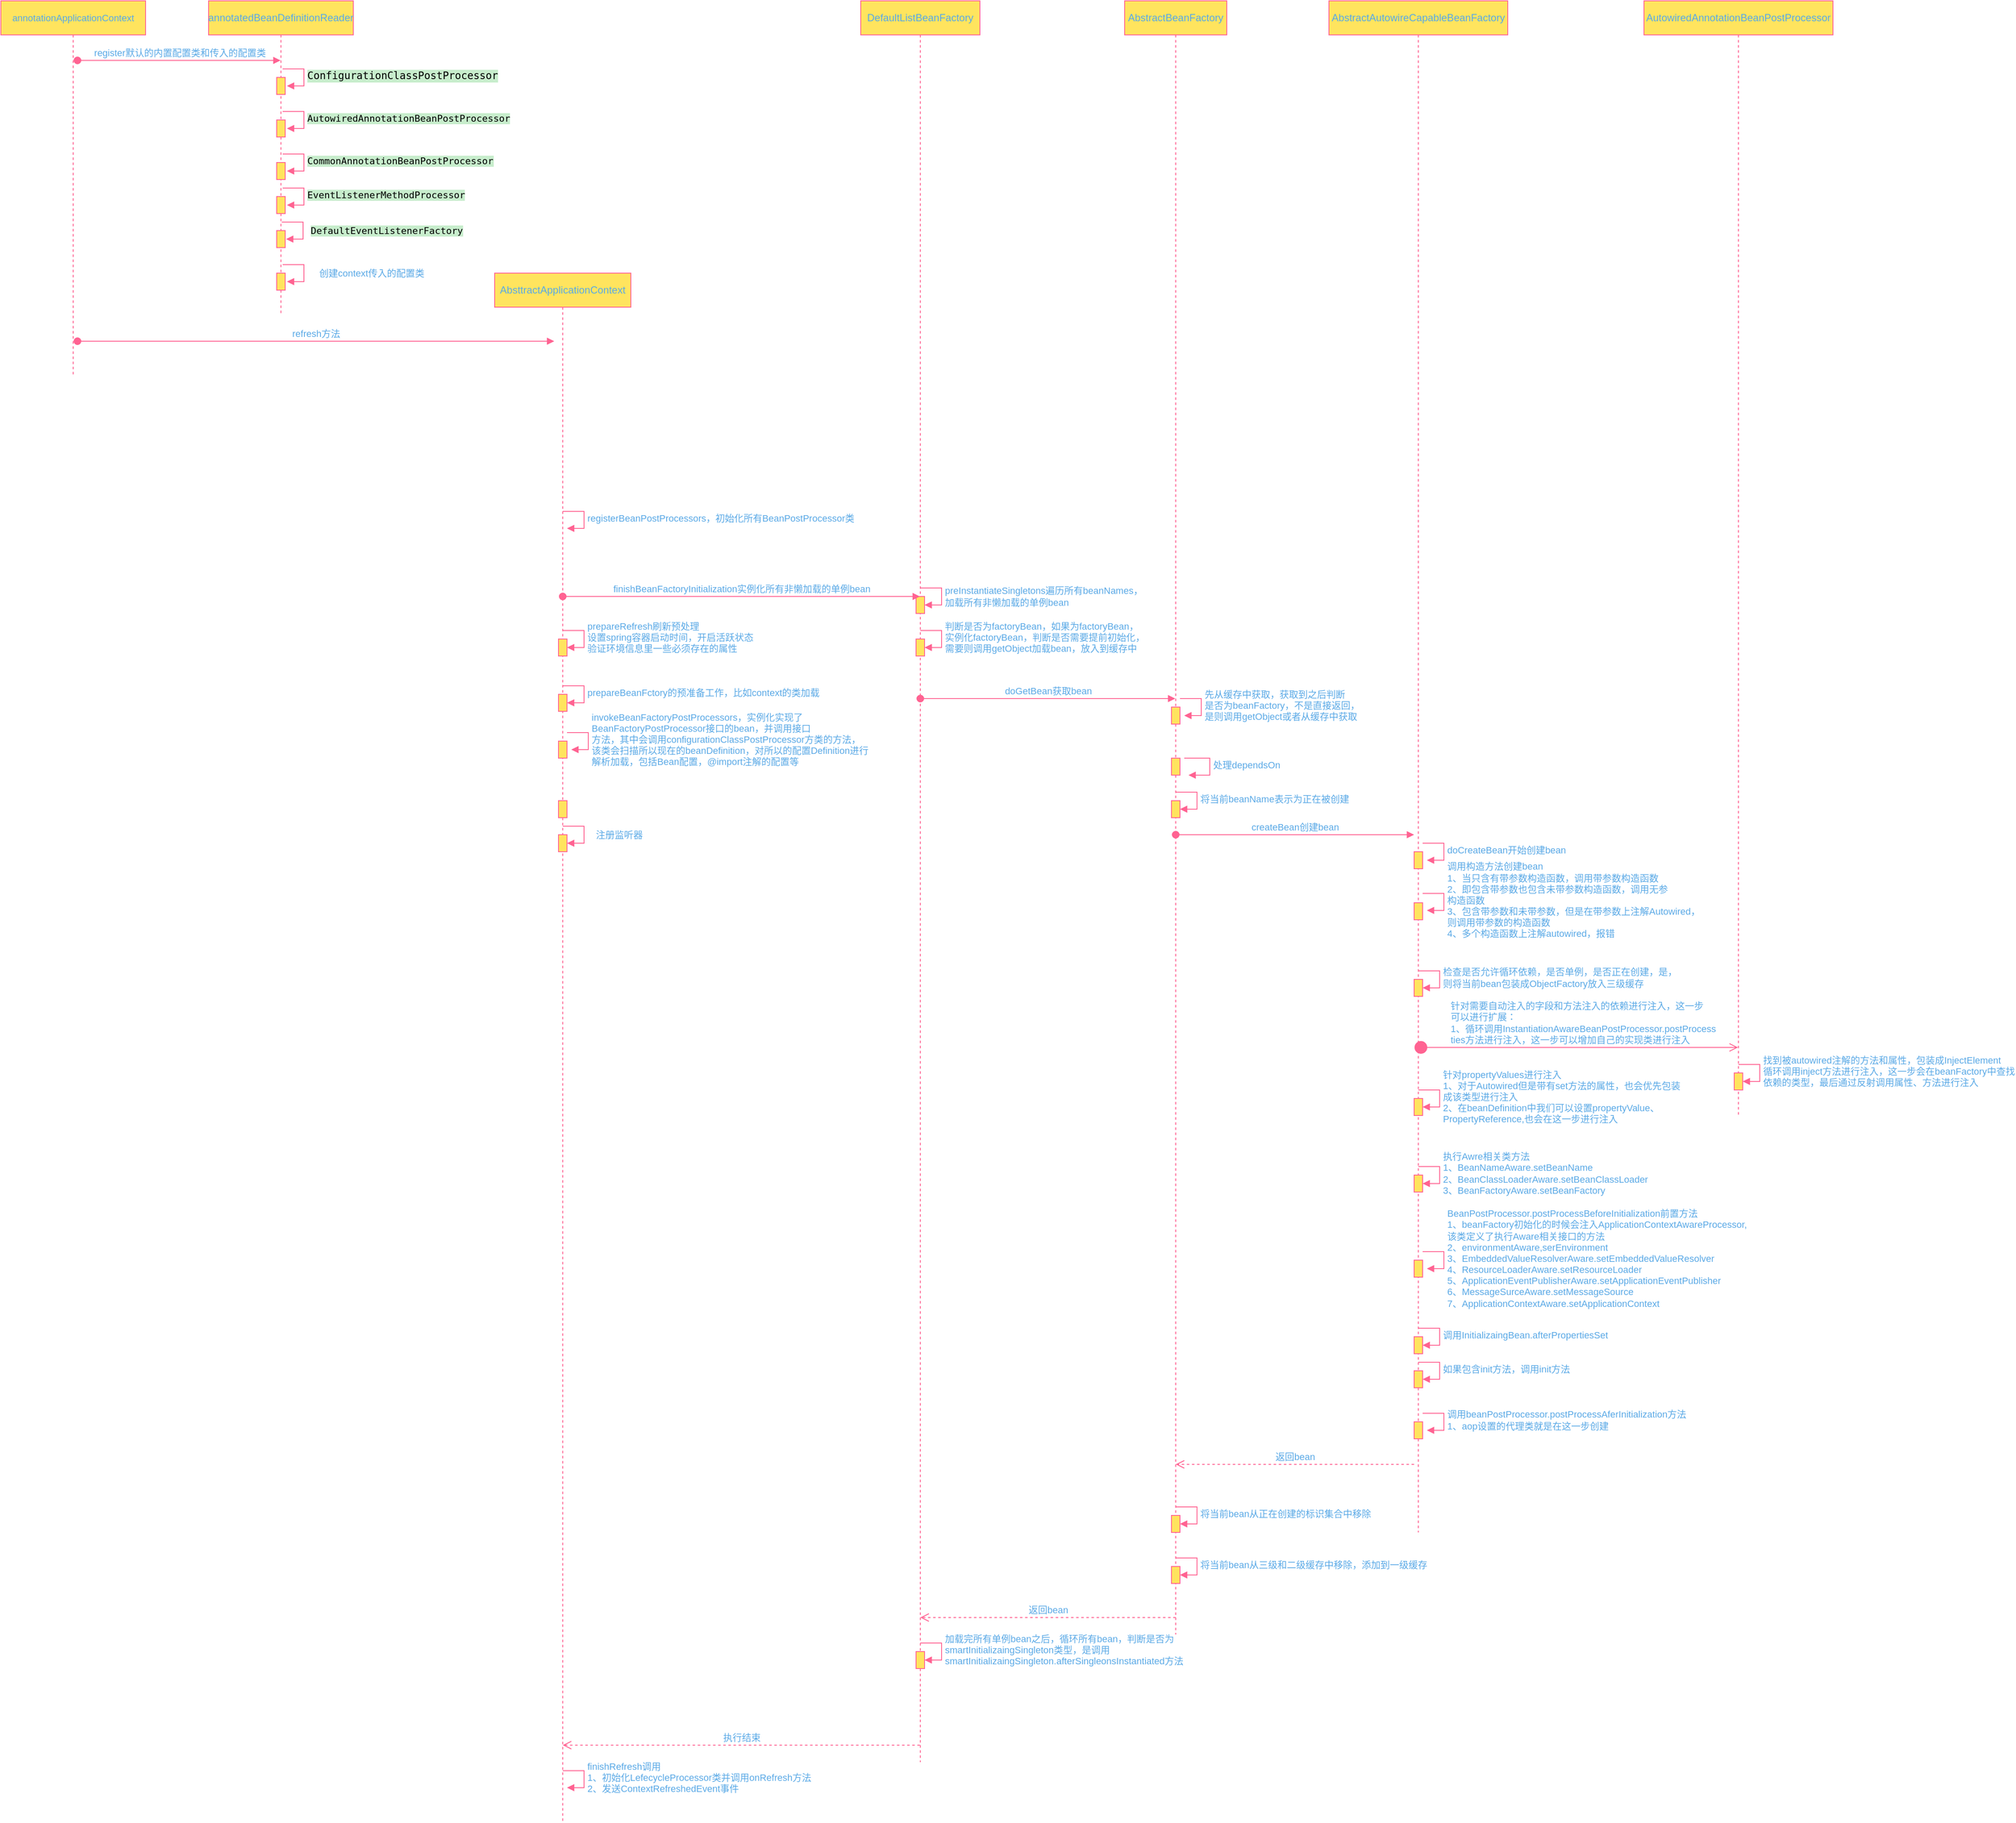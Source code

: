 <mxfile version="13.6.0" type="github">
  <diagram id="jD7jVm_kFhbCNpo8MqzH" name="Page-1">
    <mxGraphModel dx="946" dy="614" grid="1" gridSize="10" guides="1" tooltips="1" connect="1" arrows="1" fold="1" page="1" pageScale="1" pageWidth="827" pageHeight="1169" math="0" shadow="0">
      <root>
        <mxCell id="0" />
        <mxCell id="1" parent="0" />
        <mxCell id="nHzR_UdeMCzrL-gVibLt-6" value="&lt;span style=&quot;font-size: 11px&quot;&gt;annotationApplicationContext&lt;/span&gt;" style="shape=umlLifeline;perimeter=lifelinePerimeter;whiteSpace=wrap;html=1;container=1;collapsible=0;recursiveResize=0;outlineConnect=0;rounded=0;sketch=0;fillColor=#FFE45E;strokeColor=#FF6392;fontColor=#5AA9E6;" vertex="1" parent="1">
          <mxGeometry x="70" y="100" width="170" height="440" as="geometry" />
        </mxCell>
        <mxCell id="nHzR_UdeMCzrL-gVibLt-13" value="&lt;span style=&quot;text-align: left&quot;&gt;register默认的内置配置类和传入的配置类&lt;/span&gt;" style="html=1;verticalAlign=bottom;startArrow=oval;startFill=1;endArrow=block;startSize=8;strokeColor=#FF6392;fillColor=#FFE45E;fontColor=#5AA9E6;" edge="1" parent="nHzR_UdeMCzrL-gVibLt-6" target="nHzR_UdeMCzrL-gVibLt-10">
          <mxGeometry width="60" relative="1" as="geometry">
            <mxPoint x="90" y="70" as="sourcePoint" />
            <mxPoint x="150" y="70" as="targetPoint" />
          </mxGeometry>
        </mxCell>
        <mxCell id="nHzR_UdeMCzrL-gVibLt-10" value="annotatedBeanDefinitionReader" style="shape=umlLifeline;perimeter=lifelinePerimeter;whiteSpace=wrap;html=1;container=1;collapsible=0;recursiveResize=0;outlineConnect=0;rounded=0;sketch=0;strokeColor=#FF6392;fillColor=#FFE45E;fontColor=#5AA9E6;" vertex="1" parent="1">
          <mxGeometry x="314" y="100" width="170" height="370" as="geometry" />
        </mxCell>
        <mxCell id="nHzR_UdeMCzrL-gVibLt-27" value="&lt;pre style=&quot;background-color: rgb(199 , 237 , 204) ; color: rgb(0 , 0 , 0) ; font-family: &amp;#34;jetbrains mono&amp;#34; , monospace&quot;&gt;EventListenerMethodProcessor&lt;/pre&gt;" style="edgeStyle=orthogonalEdgeStyle;html=1;align=left;spacingLeft=2;endArrow=block;rounded=0;entryX=1;entryY=0;strokeColor=#FF6392;fillColor=#FFE45E;fontColor=#5AA9E6;" edge="1" parent="nHzR_UdeMCzrL-gVibLt-10">
          <mxGeometry relative="1" as="geometry">
            <mxPoint x="87" y="220" as="sourcePoint" />
            <Array as="points">
              <mxPoint x="112" y="220" />
            </Array>
            <mxPoint x="92" y="240" as="targetPoint" />
          </mxGeometry>
        </mxCell>
        <mxCell id="nHzR_UdeMCzrL-gVibLt-31" value="&lt;pre style=&quot;background-color: rgb(199 , 237 , 204) ; color: rgb(0 , 0 , 0) ; font-family: &amp;#34;jetbrains mono&amp;#34; , monospace&quot;&gt;DefaultEventListenerFactory&lt;/pre&gt;" style="edgeStyle=orthogonalEdgeStyle;html=1;align=left;spacingLeft=2;endArrow=block;rounded=0;entryX=1;entryY=0;strokeColor=#FF6392;fillColor=#FFE45E;fontColor=#5AA9E6;" edge="1" parent="nHzR_UdeMCzrL-gVibLt-10">
          <mxGeometry x="0.077" y="5" relative="1" as="geometry">
            <mxPoint x="86" y="260" as="sourcePoint" />
            <Array as="points">
              <mxPoint x="111" y="260" />
            </Array>
            <mxPoint x="91" y="280" as="targetPoint" />
            <mxPoint as="offset" />
          </mxGeometry>
        </mxCell>
        <mxCell id="nHzR_UdeMCzrL-gVibLt-35" value="创建context传入的配置类" style="edgeStyle=orthogonalEdgeStyle;html=1;align=left;spacingLeft=2;endArrow=block;rounded=0;entryX=1;entryY=0;strokeColor=#FF6392;fillColor=#FFE45E;fontColor=#5AA9E6;" edge="1" parent="nHzR_UdeMCzrL-gVibLt-10">
          <mxGeometry x="0.385" y="-17" relative="1" as="geometry">
            <mxPoint x="87" y="310" as="sourcePoint" />
            <Array as="points">
              <mxPoint x="112" y="310" />
            </Array>
            <mxPoint x="92" y="330" as="targetPoint" />
            <mxPoint x="14" y="7" as="offset" />
          </mxGeometry>
        </mxCell>
        <mxCell id="nHzR_UdeMCzrL-gVibLt-69" value="" style="html=1;points=[];perimeter=orthogonalPerimeter;rounded=0;sketch=0;strokeColor=#FF6392;fillColor=#FFE45E;fontColor=#5AA9E6;" vertex="1" parent="nHzR_UdeMCzrL-gVibLt-10">
          <mxGeometry x="80" y="320" width="10" height="20" as="geometry" />
        </mxCell>
        <mxCell id="nHzR_UdeMCzrL-gVibLt-70" value="" style="html=1;points=[];perimeter=orthogonalPerimeter;rounded=0;sketch=0;strokeColor=#FF6392;fillColor=#FFE45E;fontColor=#5AA9E6;" vertex="1" parent="nHzR_UdeMCzrL-gVibLt-10">
          <mxGeometry x="80" y="270" width="10" height="20" as="geometry" />
        </mxCell>
        <mxCell id="nHzR_UdeMCzrL-gVibLt-71" value="" style="html=1;points=[];perimeter=orthogonalPerimeter;rounded=0;sketch=0;strokeColor=#FF6392;fillColor=#FFE45E;fontColor=#5AA9E6;" vertex="1" parent="nHzR_UdeMCzrL-gVibLt-10">
          <mxGeometry x="80" y="230" width="10" height="20" as="geometry" />
        </mxCell>
        <mxCell id="nHzR_UdeMCzrL-gVibLt-72" value="" style="html=1;points=[];perimeter=orthogonalPerimeter;rounded=0;sketch=0;strokeColor=#FF6392;fillColor=#FFE45E;fontColor=#5AA9E6;" vertex="1" parent="nHzR_UdeMCzrL-gVibLt-10">
          <mxGeometry x="80" y="190" width="10" height="20" as="geometry" />
        </mxCell>
        <mxCell id="nHzR_UdeMCzrL-gVibLt-73" value="" style="html=1;points=[];perimeter=orthogonalPerimeter;rounded=0;sketch=0;strokeColor=#FF6392;fillColor=#FFE45E;fontColor=#5AA9E6;" vertex="1" parent="nHzR_UdeMCzrL-gVibLt-10">
          <mxGeometry x="80" y="140" width="10" height="20" as="geometry" />
        </mxCell>
        <mxCell id="nHzR_UdeMCzrL-gVibLt-74" value="" style="html=1;points=[];perimeter=orthogonalPerimeter;rounded=0;sketch=0;strokeColor=#FF6392;fillColor=#FFE45E;fontColor=#5AA9E6;" vertex="1" parent="nHzR_UdeMCzrL-gVibLt-10">
          <mxGeometry x="80" y="90" width="10" height="20" as="geometry" />
        </mxCell>
        <mxCell id="nHzR_UdeMCzrL-gVibLt-19" value="&lt;pre style=&quot;background-color: rgb(199 , 237 , 204) ; color: rgb(0 , 0 , 0) ; font-family: &amp;#34;jetbrains mono&amp;#34; , monospace&quot;&gt;&lt;font style=&quot;font-size: 12px&quot;&gt;ConfigurationClassPostProcessor&lt;/font&gt;&lt;/pre&gt;" style="edgeStyle=orthogonalEdgeStyle;html=1;align=left;spacingLeft=2;endArrow=block;rounded=0;entryX=1;entryY=0;strokeColor=#FF6392;fillColor=#FFE45E;fontColor=#5AA9E6;" edge="1" parent="1">
          <mxGeometry relative="1" as="geometry">
            <mxPoint x="401" y="180" as="sourcePoint" />
            <Array as="points">
              <mxPoint x="426" y="180" />
            </Array>
            <mxPoint x="406" y="200" as="targetPoint" />
          </mxGeometry>
        </mxCell>
        <mxCell id="nHzR_UdeMCzrL-gVibLt-23" value="&lt;pre style=&quot;background-color: rgb(199 , 237 , 204) ; color: rgb(0 , 0 , 0) ; font-family: &amp;#34;jetbrains mono&amp;#34; , monospace&quot;&gt;AutowiredAnnotationBeanPostProcessor&lt;/pre&gt;" style="edgeStyle=orthogonalEdgeStyle;html=1;align=left;spacingLeft=2;endArrow=block;rounded=0;entryX=1;entryY=0;strokeColor=#FF6392;fillColor=#FFE45E;fontColor=#5AA9E6;" edge="1" parent="1">
          <mxGeometry relative="1" as="geometry">
            <mxPoint x="401" y="230" as="sourcePoint" />
            <Array as="points">
              <mxPoint x="426" y="230" />
            </Array>
            <mxPoint x="406" y="250" as="targetPoint" />
          </mxGeometry>
        </mxCell>
        <mxCell id="nHzR_UdeMCzrL-gVibLt-25" value="&lt;pre style=&quot;background-color: rgb(199 , 237 , 204) ; color: rgb(0 , 0 , 0) ; font-family: &amp;#34;jetbrains mono&amp;#34; , monospace&quot;&gt;CommonAnnotationBeanPostProcessor&lt;/pre&gt;" style="edgeStyle=orthogonalEdgeStyle;html=1;align=left;spacingLeft=2;endArrow=block;rounded=0;entryX=1;entryY=0;strokeColor=#FF6392;fillColor=#FFE45E;fontColor=#5AA9E6;" edge="1" parent="1">
          <mxGeometry relative="1" as="geometry">
            <mxPoint x="401" y="280" as="sourcePoint" />
            <Array as="points">
              <mxPoint x="426" y="280" />
            </Array>
            <mxPoint x="406" y="300" as="targetPoint" />
          </mxGeometry>
        </mxCell>
        <mxCell id="nHzR_UdeMCzrL-gVibLt-36" value="AbsttractApplicationContext" style="shape=umlLifeline;perimeter=lifelinePerimeter;whiteSpace=wrap;html=1;container=1;collapsible=0;recursiveResize=0;outlineConnect=0;rounded=0;sketch=0;strokeColor=#FF6392;fillColor=#FFE45E;fontColor=#5AA9E6;" vertex="1" parent="1">
          <mxGeometry x="650" y="420" width="160" height="1820" as="geometry" />
        </mxCell>
        <mxCell id="nHzR_UdeMCzrL-gVibLt-41" value="prepareRefresh刷新预处理&lt;br&gt;设置spring容器启动时间，开启活跃状态&lt;br&gt;验证环境信息里一些必须存在的属性" style="edgeStyle=orthogonalEdgeStyle;html=1;align=left;spacingLeft=2;endArrow=block;rounded=0;entryX=1;entryY=0;strokeColor=#FF6392;fillColor=#FFE45E;fontColor=#5AA9E6;" edge="1" parent="nHzR_UdeMCzrL-gVibLt-36">
          <mxGeometry relative="1" as="geometry">
            <mxPoint x="80" y="420" as="sourcePoint" />
            <Array as="points">
              <mxPoint x="105" y="420" />
            </Array>
            <mxPoint x="85" y="440" as="targetPoint" />
          </mxGeometry>
        </mxCell>
        <mxCell id="nHzR_UdeMCzrL-gVibLt-43" value="prepareBeanFctory的预准备工作，比如context的类加载" style="edgeStyle=orthogonalEdgeStyle;html=1;align=left;spacingLeft=2;endArrow=block;rounded=0;entryX=1;entryY=0;strokeColor=#FF6392;fillColor=#FFE45E;fontColor=#5AA9E6;" edge="1" parent="nHzR_UdeMCzrL-gVibLt-36">
          <mxGeometry relative="1" as="geometry">
            <mxPoint x="80" y="485" as="sourcePoint" />
            <Array as="points">
              <mxPoint x="105" y="485" />
            </Array>
            <mxPoint x="85" y="505" as="targetPoint" />
          </mxGeometry>
        </mxCell>
        <mxCell id="nHzR_UdeMCzrL-gVibLt-47" value="invokeBeanFactoryPostProcessors，实例化实现了&lt;br&gt;BeanFactoryPostProcessor接口的bean，并调用接口&lt;br&gt;方法，其中会调用configurationClassPostProcessor方类的方法，&lt;br&gt;该类会扫描所以现在的beanDefinition，对所以的配置Definition进行&lt;br&gt;解析加载，包括Bean配置，@import注解的配置等" style="edgeStyle=orthogonalEdgeStyle;html=1;align=left;spacingLeft=2;endArrow=block;rounded=0;entryX=1;entryY=0;strokeColor=#FF6392;fillColor=#FFE45E;fontColor=#5AA9E6;" edge="1" parent="nHzR_UdeMCzrL-gVibLt-36">
          <mxGeometry relative="1" as="geometry">
            <mxPoint x="85" y="540" as="sourcePoint" />
            <Array as="points">
              <mxPoint x="110" y="540" />
              <mxPoint x="110" y="560" />
            </Array>
            <mxPoint x="90" y="560" as="targetPoint" />
          </mxGeometry>
        </mxCell>
        <mxCell id="nHzR_UdeMCzrL-gVibLt-51" value="注册监听器" style="edgeStyle=orthogonalEdgeStyle;html=1;align=left;spacingLeft=2;endArrow=block;rounded=0;entryX=1;entryY=0;strokeColor=#FF6392;fillColor=#FFE45E;fontColor=#5AA9E6;" edge="1" parent="nHzR_UdeMCzrL-gVibLt-36">
          <mxGeometry x="0.385" y="-14" relative="1" as="geometry">
            <mxPoint x="80" y="650" as="sourcePoint" />
            <Array as="points">
              <mxPoint x="105" y="650" />
            </Array>
            <mxPoint x="85" y="670" as="targetPoint" />
            <mxPoint x="10" y="4" as="offset" />
          </mxGeometry>
        </mxCell>
        <mxCell id="nHzR_UdeMCzrL-gVibLt-64" value="" style="html=1;points=[];perimeter=orthogonalPerimeter;rounded=0;sketch=0;strokeColor=#FF6392;fillColor=#FFE45E;fontColor=#5AA9E6;" vertex="1" parent="nHzR_UdeMCzrL-gVibLt-36">
          <mxGeometry x="75" y="660" width="10" height="20" as="geometry" />
        </mxCell>
        <mxCell id="nHzR_UdeMCzrL-gVibLt-65" value="" style="html=1;points=[];perimeter=orthogonalPerimeter;rounded=0;sketch=0;strokeColor=#FF6392;fillColor=#FFE45E;fontColor=#5AA9E6;" vertex="1" parent="nHzR_UdeMCzrL-gVibLt-36">
          <mxGeometry x="75" y="620" width="10" height="20" as="geometry" />
        </mxCell>
        <mxCell id="nHzR_UdeMCzrL-gVibLt-66" value="" style="html=1;points=[];perimeter=orthogonalPerimeter;rounded=0;sketch=0;strokeColor=#FF6392;fillColor=#FFE45E;fontColor=#5AA9E6;" vertex="1" parent="nHzR_UdeMCzrL-gVibLt-36">
          <mxGeometry x="75" y="550" width="10" height="20" as="geometry" />
        </mxCell>
        <mxCell id="nHzR_UdeMCzrL-gVibLt-67" value="" style="html=1;points=[];perimeter=orthogonalPerimeter;rounded=0;sketch=0;strokeColor=#FF6392;fillColor=#FFE45E;fontColor=#5AA9E6;" vertex="1" parent="nHzR_UdeMCzrL-gVibLt-36">
          <mxGeometry x="75" y="495" width="10" height="20" as="geometry" />
        </mxCell>
        <mxCell id="nHzR_UdeMCzrL-gVibLt-68" value="" style="html=1;points=[];perimeter=orthogonalPerimeter;rounded=0;sketch=0;strokeColor=#FF6392;fillColor=#FFE45E;fontColor=#5AA9E6;" vertex="1" parent="nHzR_UdeMCzrL-gVibLt-36">
          <mxGeometry x="75" y="430" width="10" height="20" as="geometry" />
        </mxCell>
        <mxCell id="nHzR_UdeMCzrL-gVibLt-196" value="finishRefresh调用&lt;br&gt;1、初始化LefecycleProcessor类并调用onRefresh方法&lt;br&gt;2、发送ContextRefreshedEvent事件" style="edgeStyle=orthogonalEdgeStyle;html=1;align=left;spacingLeft=2;endArrow=block;rounded=0;entryX=1;entryY=0;strokeColor=#FF6392;fillColor=#FFE45E;fontColor=#5AA9E6;" edge="1" parent="nHzR_UdeMCzrL-gVibLt-36">
          <mxGeometry relative="1" as="geometry">
            <mxPoint x="80" y="1760" as="sourcePoint" />
            <Array as="points">
              <mxPoint x="105" y="1760" />
            </Array>
            <mxPoint x="85" y="1780" as="targetPoint" />
          </mxGeometry>
        </mxCell>
        <mxCell id="nHzR_UdeMCzrL-gVibLt-37" value="refresh方法" style="html=1;verticalAlign=bottom;startArrow=oval;startFill=1;endArrow=block;startSize=8;strokeColor=#FF6392;fillColor=#FFE45E;fontColor=#5AA9E6;" edge="1" parent="1">
          <mxGeometry width="60" relative="1" as="geometry">
            <mxPoint x="160" y="500" as="sourcePoint" />
            <mxPoint x="720" y="500" as="targetPoint" />
          </mxGeometry>
        </mxCell>
        <mxCell id="nHzR_UdeMCzrL-gVibLt-49" value="registerBeanPostProcessors，初始化所有BeanPostProcessor类" style="edgeStyle=orthogonalEdgeStyle;html=1;align=left;spacingLeft=2;endArrow=block;rounded=0;entryX=1;entryY=0;strokeColor=#FF6392;fillColor=#FFE45E;fontColor=#5AA9E6;" edge="1" parent="1">
          <mxGeometry relative="1" as="geometry">
            <mxPoint x="730" y="700" as="sourcePoint" />
            <Array as="points">
              <mxPoint x="755" y="700" />
            </Array>
            <mxPoint x="735" y="720" as="targetPoint" />
          </mxGeometry>
        </mxCell>
        <mxCell id="nHzR_UdeMCzrL-gVibLt-56" value="DefaultListBeanFactory" style="shape=umlLifeline;perimeter=lifelinePerimeter;whiteSpace=wrap;html=1;container=1;collapsible=0;recursiveResize=0;outlineConnect=0;rounded=0;sketch=0;strokeColor=#FF6392;fillColor=#FFE45E;fontColor=#5AA9E6;" vertex="1" parent="1">
          <mxGeometry x="1080" y="100" width="140" height="2070" as="geometry" />
        </mxCell>
        <mxCell id="nHzR_UdeMCzrL-gVibLt-59" value="preInstantiateSingletons遍历所有beanNames，&lt;br&gt;加载所有非懒加载的单例bean" style="edgeStyle=orthogonalEdgeStyle;html=1;align=left;spacingLeft=2;endArrow=block;rounded=0;entryX=1;entryY=0;strokeColor=#FF6392;fillColor=#FFE45E;fontColor=#5AA9E6;" edge="1" parent="nHzR_UdeMCzrL-gVibLt-56">
          <mxGeometry x="0.077" relative="1" as="geometry">
            <mxPoint x="70" y="690" as="sourcePoint" />
            <Array as="points">
              <mxPoint x="95" y="690" />
            </Array>
            <mxPoint x="75" y="710" as="targetPoint" />
            <mxPoint as="offset" />
          </mxGeometry>
        </mxCell>
        <mxCell id="nHzR_UdeMCzrL-gVibLt-61" value="判断是否为factoryBean，如果为factoryBean，&lt;br&gt;实例化factoryBean，判断是否需要提前初始化，&lt;br&gt;需要则调用getObject加载bean，放入到缓存中" style="edgeStyle=orthogonalEdgeStyle;html=1;align=left;spacingLeft=2;endArrow=block;rounded=0;entryX=1;entryY=0;strokeColor=#FF6392;fillColor=#FFE45E;fontColor=#5AA9E6;" edge="1" parent="nHzR_UdeMCzrL-gVibLt-56">
          <mxGeometry relative="1" as="geometry">
            <mxPoint x="70" y="740" as="sourcePoint" />
            <Array as="points">
              <mxPoint x="95" y="740" />
            </Array>
            <mxPoint x="75" y="760" as="targetPoint" />
          </mxGeometry>
        </mxCell>
        <mxCell id="nHzR_UdeMCzrL-gVibLt-75" value="" style="html=1;points=[];perimeter=orthogonalPerimeter;rounded=0;sketch=0;strokeColor=#FF6392;fillColor=#FFE45E;fontColor=#5AA9E6;" vertex="1" parent="nHzR_UdeMCzrL-gVibLt-56">
          <mxGeometry x="65" y="750" width="10" height="20" as="geometry" />
        </mxCell>
        <mxCell id="nHzR_UdeMCzrL-gVibLt-76" value="" style="html=1;points=[];perimeter=orthogonalPerimeter;rounded=0;sketch=0;strokeColor=#FF6392;fillColor=#FFE45E;fontColor=#5AA9E6;" vertex="1" parent="nHzR_UdeMCzrL-gVibLt-56">
          <mxGeometry x="65" y="700" width="10" height="20" as="geometry" />
        </mxCell>
        <mxCell id="nHzR_UdeMCzrL-gVibLt-82" value="doGetBean获取bean" style="html=1;verticalAlign=bottom;startArrow=oval;startFill=1;endArrow=block;startSize=8;strokeColor=#FF6392;fillColor=#FFE45E;fontColor=#5AA9E6;" edge="1" parent="nHzR_UdeMCzrL-gVibLt-56" target="nHzR_UdeMCzrL-gVibLt-81">
          <mxGeometry width="60" relative="1" as="geometry">
            <mxPoint x="70" y="820" as="sourcePoint" />
            <mxPoint x="130" y="820" as="targetPoint" />
          </mxGeometry>
        </mxCell>
        <mxCell id="nHzR_UdeMCzrL-gVibLt-188" value="加载完所有单例bean之后，循环所有bean，判断是否为&lt;br&gt;smartInitializaingSingleton类型，是调用&lt;br&gt;smartInitializaingSingleton.afterSingleonsInstantiated方法" style="edgeStyle=orthogonalEdgeStyle;html=1;align=left;spacingLeft=2;endArrow=block;rounded=0;entryX=1;entryY=0;strokeColor=#FF6392;fillColor=#FFE45E;fontColor=#5AA9E6;" edge="1" parent="nHzR_UdeMCzrL-gVibLt-56">
          <mxGeometry relative="1" as="geometry">
            <mxPoint x="70" y="1930" as="sourcePoint" />
            <Array as="points">
              <mxPoint x="95" y="1930" />
            </Array>
            <mxPoint x="75" y="1950" as="targetPoint" />
          </mxGeometry>
        </mxCell>
        <mxCell id="nHzR_UdeMCzrL-gVibLt-189" value="" style="html=1;points=[];perimeter=orthogonalPerimeter;rounded=0;sketch=0;strokeColor=#FF6392;fillColor=#FFE45E;fontColor=#5AA9E6;" vertex="1" parent="nHzR_UdeMCzrL-gVibLt-56">
          <mxGeometry x="65" y="1940" width="10" height="20" as="geometry" />
        </mxCell>
        <mxCell id="nHzR_UdeMCzrL-gVibLt-57" value="&lt;span style=&quot;text-align: left&quot;&gt;finishBeanFactoryInitialization实例化所有非懒加载的单例bean&lt;/span&gt;" style="html=1;verticalAlign=bottom;startArrow=oval;startFill=1;endArrow=block;startSize=8;strokeColor=#FF6392;fillColor=#FFE45E;fontColor=#5AA9E6;" edge="1" parent="1" source="nHzR_UdeMCzrL-gVibLt-36" target="nHzR_UdeMCzrL-gVibLt-56">
          <mxGeometry width="60" relative="1" as="geometry">
            <mxPoint x="730" y="790" as="sourcePoint" />
            <mxPoint x="790" y="790" as="targetPoint" />
            <Array as="points">
              <mxPoint x="750" y="800" />
            </Array>
          </mxGeometry>
        </mxCell>
        <mxCell id="nHzR_UdeMCzrL-gVibLt-81" value="AbstractBeanFactory" style="shape=umlLifeline;perimeter=lifelinePerimeter;whiteSpace=wrap;html=1;container=1;collapsible=0;recursiveResize=0;outlineConnect=0;rounded=0;sketch=0;strokeColor=#FF6392;fillColor=#FFE45E;fontColor=#5AA9E6;" vertex="1" parent="1">
          <mxGeometry x="1390" y="100" width="120" height="1920" as="geometry" />
        </mxCell>
        <mxCell id="nHzR_UdeMCzrL-gVibLt-84" value="先从缓存中获取，获取到之后判断&lt;br&gt;是否为beanFactory，不是直接返回，&lt;br&gt;是则调用getObject或者从缓存中获取" style="edgeStyle=orthogonalEdgeStyle;html=1;align=left;spacingLeft=2;endArrow=block;rounded=0;entryX=1;entryY=0;strokeColor=#FF6392;fillColor=#FFE45E;fontColor=#5AA9E6;" edge="1" parent="nHzR_UdeMCzrL-gVibLt-81">
          <mxGeometry relative="1" as="geometry">
            <mxPoint x="65" y="820" as="sourcePoint" />
            <Array as="points">
              <mxPoint x="90" y="820" />
            </Array>
            <mxPoint x="70" y="840" as="targetPoint" />
          </mxGeometry>
        </mxCell>
        <mxCell id="nHzR_UdeMCzrL-gVibLt-85" value="" style="html=1;points=[];perimeter=orthogonalPerimeter;rounded=0;sketch=0;strokeColor=#FF6392;fillColor=#FFE45E;fontColor=#5AA9E6;" vertex="1" parent="nHzR_UdeMCzrL-gVibLt-81">
          <mxGeometry x="55" y="830" width="10" height="20" as="geometry" />
        </mxCell>
        <mxCell id="nHzR_UdeMCzrL-gVibLt-87" value="将当前beanName表示为正在被创建" style="edgeStyle=orthogonalEdgeStyle;html=1;align=left;spacingLeft=2;endArrow=block;rounded=0;entryX=1;entryY=0;strokeColor=#FF6392;fillColor=#FFE45E;fontColor=#5AA9E6;" edge="1" parent="nHzR_UdeMCzrL-gVibLt-81">
          <mxGeometry relative="1" as="geometry">
            <mxPoint x="60" y="930" as="sourcePoint" />
            <Array as="points">
              <mxPoint x="85" y="930" />
            </Array>
            <mxPoint x="65" y="950" as="targetPoint" />
          </mxGeometry>
        </mxCell>
        <mxCell id="nHzR_UdeMCzrL-gVibLt-88" value="" style="html=1;points=[];perimeter=orthogonalPerimeter;rounded=0;sketch=0;strokeColor=#FF6392;fillColor=#FFE45E;fontColor=#5AA9E6;" vertex="1" parent="nHzR_UdeMCzrL-gVibLt-81">
          <mxGeometry x="55" y="890" width="10" height="20" as="geometry" />
        </mxCell>
        <mxCell id="nHzR_UdeMCzrL-gVibLt-92" value="" style="html=1;points=[];perimeter=orthogonalPerimeter;rounded=0;sketch=0;strokeColor=#FF6392;fillColor=#FFE45E;fontColor=#5AA9E6;" vertex="1" parent="nHzR_UdeMCzrL-gVibLt-81">
          <mxGeometry x="55" y="940" width="10" height="20" as="geometry" />
        </mxCell>
        <mxCell id="nHzR_UdeMCzrL-gVibLt-179" value="将当前bean从正在创建的标识集合中移除" style="edgeStyle=orthogonalEdgeStyle;html=1;align=left;spacingLeft=2;endArrow=block;rounded=0;entryX=1;entryY=0;strokeColor=#FF6392;fillColor=#FFE45E;fontColor=#5AA9E6;" edge="1" parent="nHzR_UdeMCzrL-gVibLt-81">
          <mxGeometry relative="1" as="geometry">
            <mxPoint x="60" y="1770" as="sourcePoint" />
            <Array as="points">
              <mxPoint x="85" y="1770" />
            </Array>
            <mxPoint x="65" y="1790" as="targetPoint" />
          </mxGeometry>
        </mxCell>
        <mxCell id="nHzR_UdeMCzrL-gVibLt-180" value="" style="html=1;points=[];perimeter=orthogonalPerimeter;rounded=0;sketch=0;strokeColor=#FF6392;fillColor=#FFE45E;fontColor=#5AA9E6;" vertex="1" parent="nHzR_UdeMCzrL-gVibLt-81">
          <mxGeometry x="55" y="1780" width="10" height="20" as="geometry" />
        </mxCell>
        <mxCell id="nHzR_UdeMCzrL-gVibLt-184" value="将当前bean从三级和二级缓存中移除，添加到一级缓存" style="edgeStyle=orthogonalEdgeStyle;html=1;align=left;spacingLeft=2;endArrow=block;rounded=0;entryX=1;entryY=0;strokeColor=#FF6392;fillColor=#FFE45E;fontColor=#5AA9E6;" edge="1" parent="nHzR_UdeMCzrL-gVibLt-81">
          <mxGeometry relative="1" as="geometry">
            <mxPoint x="60" y="1830" as="sourcePoint" />
            <Array as="points">
              <mxPoint x="85" y="1830" />
            </Array>
            <mxPoint x="65" y="1850" as="targetPoint" />
          </mxGeometry>
        </mxCell>
        <mxCell id="nHzR_UdeMCzrL-gVibLt-185" value="" style="html=1;points=[];perimeter=orthogonalPerimeter;rounded=0;sketch=0;strokeColor=#FF6392;fillColor=#FFE45E;fontColor=#5AA9E6;" vertex="1" parent="nHzR_UdeMCzrL-gVibLt-81">
          <mxGeometry x="55" y="1840" width="10" height="20" as="geometry" />
        </mxCell>
        <mxCell id="nHzR_UdeMCzrL-gVibLt-89" value="AbstractAutowireCapableBeanFactory" style="shape=umlLifeline;perimeter=lifelinePerimeter;whiteSpace=wrap;html=1;container=1;collapsible=0;recursiveResize=0;outlineConnect=0;rounded=0;sketch=0;strokeColor=#FF6392;fillColor=#FFE45E;fontColor=#5AA9E6;" vertex="1" parent="1">
          <mxGeometry x="1630" y="100" width="210" height="1800" as="geometry" />
        </mxCell>
        <mxCell id="nHzR_UdeMCzrL-gVibLt-94" value="doCreateBean开始创建bean" style="edgeStyle=orthogonalEdgeStyle;html=1;align=left;spacingLeft=2;endArrow=block;rounded=0;entryX=1;entryY=0;strokeColor=#FF6392;fillColor=#FFE45E;fontColor=#5AA9E6;" edge="1" parent="nHzR_UdeMCzrL-gVibLt-89">
          <mxGeometry relative="1" as="geometry">
            <mxPoint x="110" y="990" as="sourcePoint" />
            <Array as="points">
              <mxPoint x="135" y="990" />
            </Array>
            <mxPoint x="115" y="1010" as="targetPoint" />
          </mxGeometry>
        </mxCell>
        <mxCell id="nHzR_UdeMCzrL-gVibLt-95" value="" style="html=1;points=[];perimeter=orthogonalPerimeter;rounded=0;sketch=0;strokeColor=#FF6392;fillColor=#FFE45E;fontColor=#5AA9E6;" vertex="1" parent="nHzR_UdeMCzrL-gVibLt-89">
          <mxGeometry x="100" y="1000" width="10" height="20" as="geometry" />
        </mxCell>
        <mxCell id="nHzR_UdeMCzrL-gVibLt-97" value="调用构造方法创建bean&lt;br&gt;1、当只含有带参数构造函数，调用带参数构造函数&lt;br&gt;2、即包含带参数也包含未带参数构造函数，调用无参&lt;br&gt;构造函数&lt;br&gt;3、包含带参数和未带参数，但是在带参数上注解Autowired，&lt;br&gt;则调用带参数的构造函数&lt;br&gt;4、多个构造函数上注解autowired，报错" style="edgeStyle=orthogonalEdgeStyle;html=1;align=left;spacingLeft=2;endArrow=block;rounded=0;entryX=1;entryY=0;strokeColor=#FF6392;fillColor=#FFE45E;fontColor=#5AA9E6;" edge="1" parent="nHzR_UdeMCzrL-gVibLt-89">
          <mxGeometry relative="1" as="geometry">
            <mxPoint x="110" y="1049" as="sourcePoint" />
            <Array as="points">
              <mxPoint x="135" y="1049" />
            </Array>
            <mxPoint x="115" y="1069" as="targetPoint" />
          </mxGeometry>
        </mxCell>
        <mxCell id="nHzR_UdeMCzrL-gVibLt-98" value="" style="html=1;points=[];perimeter=orthogonalPerimeter;rounded=0;sketch=0;strokeColor=#FF6392;fillColor=#FFE45E;fontColor=#5AA9E6;" vertex="1" parent="nHzR_UdeMCzrL-gVibLt-89">
          <mxGeometry x="100" y="1060" width="10" height="20" as="geometry" />
        </mxCell>
        <mxCell id="nHzR_UdeMCzrL-gVibLt-103" value="检查是否允许循环依赖，是否单例，是否正在创建，是，&lt;br&gt;则将当前bean包装成ObjectFactory放入三级缓存" style="edgeStyle=orthogonalEdgeStyle;html=1;align=left;spacingLeft=2;endArrow=block;rounded=0;entryX=1;entryY=0;strokeColor=#FF6392;fillColor=#FFE45E;fontColor=#5AA9E6;" edge="1" parent="nHzR_UdeMCzrL-gVibLt-89">
          <mxGeometry relative="1" as="geometry">
            <mxPoint x="105" y="1140" as="sourcePoint" />
            <Array as="points">
              <mxPoint x="130" y="1140" />
            </Array>
            <mxPoint x="110" y="1160" as="targetPoint" />
          </mxGeometry>
        </mxCell>
        <mxCell id="nHzR_UdeMCzrL-gVibLt-104" value="" style="html=1;points=[];perimeter=orthogonalPerimeter;rounded=0;sketch=0;strokeColor=#FF6392;fillColor=#FFE45E;fontColor=#5AA9E6;" vertex="1" parent="nHzR_UdeMCzrL-gVibLt-89">
          <mxGeometry x="100" y="1150" width="10" height="20" as="geometry" />
        </mxCell>
        <mxCell id="nHzR_UdeMCzrL-gVibLt-106" value="针对需要自动注入的字段和方法注入的依赖进行注入，这一步&lt;br&gt;可以进行扩展：&lt;br&gt;1、循环调用InstantiationAwareBeanPostProcessor.postProcess&lt;br&gt;ties方法进行注入，这一步可以增加自己的实现类进行注入" style="html=1;verticalAlign=bottom;startArrow=circle;startFill=1;endArrow=open;startSize=6;endSize=8;strokeColor=#FF6392;fillColor=#FFE45E;fontColor=#5AA9E6;align=left;" edge="1" parent="nHzR_UdeMCzrL-gVibLt-89" target="nHzR_UdeMCzrL-gVibLt-105">
          <mxGeometry x="-0.784" width="80" relative="1" as="geometry">
            <mxPoint x="100" y="1230" as="sourcePoint" />
            <mxPoint x="180" y="1230" as="targetPoint" />
            <mxPoint as="offset" />
          </mxGeometry>
        </mxCell>
        <mxCell id="nHzR_UdeMCzrL-gVibLt-113" value="针对propertyValues进行注入&lt;br&gt;1、对于Autowired但是带有set方法的属性，也会优先包装&lt;br&gt;成该类型进行注入&lt;br&gt;2、在beanDefinition中我们可以设置propertyValue、&lt;br&gt;PropertyReference,也会在这一步进行注入" style="edgeStyle=orthogonalEdgeStyle;html=1;align=left;spacingLeft=2;endArrow=block;rounded=0;entryX=1;entryY=0;strokeColor=#FF6392;fillColor=#FFE45E;fontColor=#5AA9E6;" edge="1" parent="nHzR_UdeMCzrL-gVibLt-89">
          <mxGeometry relative="1" as="geometry">
            <mxPoint x="105" y="1280" as="sourcePoint" />
            <Array as="points">
              <mxPoint x="130" y="1280" />
            </Array>
            <mxPoint x="110" y="1300" as="targetPoint" />
          </mxGeometry>
        </mxCell>
        <mxCell id="nHzR_UdeMCzrL-gVibLt-114" value="" style="html=1;points=[];perimeter=orthogonalPerimeter;rounded=0;sketch=0;strokeColor=#FF6392;fillColor=#FFE45E;fontColor=#5AA9E6;" vertex="1" parent="nHzR_UdeMCzrL-gVibLt-89">
          <mxGeometry x="100" y="1290" width="10" height="20" as="geometry" />
        </mxCell>
        <mxCell id="nHzR_UdeMCzrL-gVibLt-123" value="执行Awre相关类方法&lt;br&gt;1、BeanNameAware.setBeanName&lt;br&gt;2、BeanClassLoaderAware.setBeanClassLoader&lt;br&gt;3、BeanFactoryAware.setBeanFactory" style="edgeStyle=orthogonalEdgeStyle;html=1;align=left;spacingLeft=2;endArrow=block;rounded=0;entryX=1;entryY=0;strokeColor=#FF6392;fillColor=#FFE45E;fontColor=#5AA9E6;" edge="1" parent="nHzR_UdeMCzrL-gVibLt-89">
          <mxGeometry relative="1" as="geometry">
            <mxPoint x="105" y="1370" as="sourcePoint" />
            <Array as="points">
              <mxPoint x="130" y="1370" />
            </Array>
            <mxPoint x="110" y="1390" as="targetPoint" />
          </mxGeometry>
        </mxCell>
        <mxCell id="nHzR_UdeMCzrL-gVibLt-124" value="" style="html=1;points=[];perimeter=orthogonalPerimeter;rounded=0;sketch=0;strokeColor=#FF6392;fillColor=#FFE45E;fontColor=#5AA9E6;" vertex="1" parent="nHzR_UdeMCzrL-gVibLt-89">
          <mxGeometry x="100" y="1380" width="10" height="20" as="geometry" />
        </mxCell>
        <mxCell id="nHzR_UdeMCzrL-gVibLt-128" value="BeanPostProcessor.postProcessBeforeInitialization前置方法&lt;br&gt;1、beanFactory初始化的时候会注入ApplicationContextAwareProcessor,&lt;br&gt;该类定义了执行Aware相关接口的方法&lt;br&gt;2、environmentAware,serEnvironment&lt;br&gt;3、EmbeddedValueResolverAware.setEmbeddedValueResolver&lt;br&gt;4、ResourceLoaderAware.setResourceLoader&lt;br&gt;5、ApplicationEventPublisherAware.setApplicationEventPublisher&lt;br&gt;6、MessageSurceAware.setMessageSource&lt;br&gt;7、ApplicationContextAware.setApplicationContext" style="edgeStyle=orthogonalEdgeStyle;html=1;align=left;spacingLeft=2;endArrow=block;rounded=0;entryX=1;entryY=0;strokeColor=#FF6392;fillColor=#FFE45E;fontColor=#5AA9E6;" edge="1" parent="nHzR_UdeMCzrL-gVibLt-89">
          <mxGeometry relative="1" as="geometry">
            <mxPoint x="110" y="1470" as="sourcePoint" />
            <Array as="points">
              <mxPoint x="135" y="1470" />
            </Array>
            <mxPoint x="115" y="1490" as="targetPoint" />
          </mxGeometry>
        </mxCell>
        <mxCell id="nHzR_UdeMCzrL-gVibLt-129" value="" style="html=1;points=[];perimeter=orthogonalPerimeter;rounded=0;sketch=0;strokeColor=#FF6392;fillColor=#FFE45E;fontColor=#5AA9E6;" vertex="1" parent="nHzR_UdeMCzrL-gVibLt-89">
          <mxGeometry x="100" y="1480" width="10" height="20" as="geometry" />
        </mxCell>
        <mxCell id="nHzR_UdeMCzrL-gVibLt-140" value="如果包含init方法，调用init方法" style="edgeStyle=orthogonalEdgeStyle;html=1;align=left;spacingLeft=2;endArrow=block;rounded=0;entryX=1;entryY=0;strokeColor=#FF6392;fillColor=#FFE45E;fontColor=#5AA9E6;" edge="1" parent="nHzR_UdeMCzrL-gVibLt-89">
          <mxGeometry relative="1" as="geometry">
            <mxPoint x="105" y="1600" as="sourcePoint" />
            <Array as="points">
              <mxPoint x="130" y="1600" />
            </Array>
            <mxPoint x="110" y="1620" as="targetPoint" />
          </mxGeometry>
        </mxCell>
        <mxCell id="nHzR_UdeMCzrL-gVibLt-161" value="" style="html=1;points=[];perimeter=orthogonalPerimeter;rounded=0;sketch=0;strokeColor=#FF6392;fillColor=#FFE45E;fontColor=#5AA9E6;" vertex="1" parent="nHzR_UdeMCzrL-gVibLt-89">
          <mxGeometry x="100" y="1610" width="10" height="20" as="geometry" />
        </mxCell>
        <mxCell id="nHzR_UdeMCzrL-gVibLt-163" value="调用InitializaingBean.afterPropertiesSet" style="edgeStyle=orthogonalEdgeStyle;html=1;align=left;spacingLeft=2;endArrow=block;rounded=0;entryX=1;entryY=0;strokeColor=#FF6392;fillColor=#FFE45E;fontColor=#5AA9E6;" edge="1" parent="nHzR_UdeMCzrL-gVibLt-89">
          <mxGeometry relative="1" as="geometry">
            <mxPoint x="105" y="1560" as="sourcePoint" />
            <Array as="points">
              <mxPoint x="130" y="1560" />
            </Array>
            <mxPoint x="110" y="1580" as="targetPoint" />
          </mxGeometry>
        </mxCell>
        <mxCell id="nHzR_UdeMCzrL-gVibLt-164" value="" style="html=1;points=[];perimeter=orthogonalPerimeter;rounded=0;sketch=0;strokeColor=#FF6392;fillColor=#FFE45E;fontColor=#5AA9E6;" vertex="1" parent="nHzR_UdeMCzrL-gVibLt-89">
          <mxGeometry x="100" y="1570" width="10" height="20" as="geometry" />
        </mxCell>
        <mxCell id="nHzR_UdeMCzrL-gVibLt-168" value="调用beanPostProcessor.postProcessAferInitialization方法&lt;br&gt;1、aop设置的代理类就是在这一步创建" style="edgeStyle=orthogonalEdgeStyle;html=1;align=left;spacingLeft=2;endArrow=block;rounded=0;entryX=1;entryY=0;strokeColor=#FF6392;fillColor=#FFE45E;fontColor=#5AA9E6;" edge="1" parent="nHzR_UdeMCzrL-gVibLt-89">
          <mxGeometry relative="1" as="geometry">
            <mxPoint x="110" y="1660" as="sourcePoint" />
            <Array as="points">
              <mxPoint x="135" y="1660" />
            </Array>
            <mxPoint x="115" y="1680" as="targetPoint" />
          </mxGeometry>
        </mxCell>
        <mxCell id="nHzR_UdeMCzrL-gVibLt-169" value="" style="html=1;points=[];perimeter=orthogonalPerimeter;rounded=0;sketch=0;strokeColor=#FF6392;fillColor=#FFE45E;fontColor=#5AA9E6;" vertex="1" parent="nHzR_UdeMCzrL-gVibLt-89">
          <mxGeometry x="100" y="1670" width="10" height="20" as="geometry" />
        </mxCell>
        <mxCell id="nHzR_UdeMCzrL-gVibLt-173" value="返回bean" style="html=1;verticalAlign=bottom;endArrow=open;dashed=1;endSize=8;strokeColor=#FF6392;fillColor=#FFE45E;fontColor=#5AA9E6;" edge="1" parent="nHzR_UdeMCzrL-gVibLt-89">
          <mxGeometry relative="1" as="geometry">
            <mxPoint x="100" y="1720" as="sourcePoint" />
            <mxPoint x="-180" y="1720" as="targetPoint" />
          </mxGeometry>
        </mxCell>
        <mxCell id="nHzR_UdeMCzrL-gVibLt-90" value="createBean创建bean" style="html=1;verticalAlign=bottom;startArrow=oval;startFill=1;endArrow=block;startSize=8;strokeColor=#FF6392;fillColor=#FFE45E;fontColor=#5AA9E6;" edge="1" parent="1">
          <mxGeometry width="60" relative="1" as="geometry">
            <mxPoint x="1450" y="1080" as="sourcePoint" />
            <mxPoint x="1730" y="1080" as="targetPoint" />
            <Array as="points" />
          </mxGeometry>
        </mxCell>
        <mxCell id="nHzR_UdeMCzrL-gVibLt-91" value="处理dependsOn" style="edgeStyle=orthogonalEdgeStyle;html=1;align=left;spacingLeft=2;endArrow=block;rounded=0;entryX=1;entryY=0;strokeColor=#FF6392;fillColor=#FFE45E;fontColor=#5AA9E6;" edge="1" parent="1">
          <mxGeometry relative="1" as="geometry">
            <mxPoint x="1460" y="990" as="sourcePoint" />
            <Array as="points">
              <mxPoint x="1490" y="990" />
              <mxPoint x="1490" y="1010" />
            </Array>
            <mxPoint x="1465" y="1010" as="targetPoint" />
          </mxGeometry>
        </mxCell>
        <mxCell id="nHzR_UdeMCzrL-gVibLt-105" value="AutowiredAnnotationBeanPostProcessor" style="shape=umlLifeline;perimeter=lifelinePerimeter;whiteSpace=wrap;html=1;container=1;collapsible=0;recursiveResize=0;outlineConnect=0;rounded=0;sketch=0;strokeColor=#FF6392;fillColor=#FFE45E;fontColor=#5AA9E6;" vertex="1" parent="1">
          <mxGeometry x="2000" y="100" width="222" height="1310" as="geometry" />
        </mxCell>
        <mxCell id="nHzR_UdeMCzrL-gVibLt-108" value="找到被autowired注解的方法和属性，包装成InjectElement&lt;br&gt;循环调用inject方法进行注入，这一步会在beanFactory中查找&lt;br&gt;依赖的类型，最后通过反射调用属性、方法进行注入" style="edgeStyle=orthogonalEdgeStyle;html=1;align=left;spacingLeft=2;endArrow=block;rounded=0;entryX=1;entryY=0;strokeColor=#FF6392;fillColor=#FFE45E;fontColor=#5AA9E6;" edge="1" parent="nHzR_UdeMCzrL-gVibLt-105">
          <mxGeometry relative="1" as="geometry">
            <mxPoint x="111" y="1250" as="sourcePoint" />
            <Array as="points">
              <mxPoint x="136" y="1250" />
            </Array>
            <mxPoint x="116" y="1270" as="targetPoint" />
          </mxGeometry>
        </mxCell>
        <mxCell id="nHzR_UdeMCzrL-gVibLt-109" value="" style="html=1;points=[];perimeter=orthogonalPerimeter;rounded=0;sketch=0;strokeColor=#FF6392;fillColor=#FFE45E;fontColor=#5AA9E6;" vertex="1" parent="nHzR_UdeMCzrL-gVibLt-105">
          <mxGeometry x="106" y="1260" width="10" height="20" as="geometry" />
        </mxCell>
        <mxCell id="nHzR_UdeMCzrL-gVibLt-186" value="返回bean" style="html=1;verticalAlign=bottom;endArrow=open;dashed=1;endSize=8;strokeColor=#FF6392;fillColor=#FFE45E;fontColor=#5AA9E6;" edge="1" parent="1" target="nHzR_UdeMCzrL-gVibLt-56">
          <mxGeometry relative="1" as="geometry">
            <mxPoint x="1450" y="2000" as="sourcePoint" />
            <mxPoint x="1370" y="2000" as="targetPoint" />
          </mxGeometry>
        </mxCell>
        <mxCell id="nHzR_UdeMCzrL-gVibLt-190" value="执行结束" style="html=1;verticalAlign=bottom;endArrow=open;dashed=1;endSize=8;strokeColor=#FF6392;fillColor=#FFE45E;fontColor=#5AA9E6;" edge="1" parent="1" source="nHzR_UdeMCzrL-gVibLt-56">
          <mxGeometry relative="1" as="geometry">
            <mxPoint x="810" y="2150" as="sourcePoint" />
            <mxPoint x="730" y="2150" as="targetPoint" />
          </mxGeometry>
        </mxCell>
      </root>
    </mxGraphModel>
  </diagram>
</mxfile>
